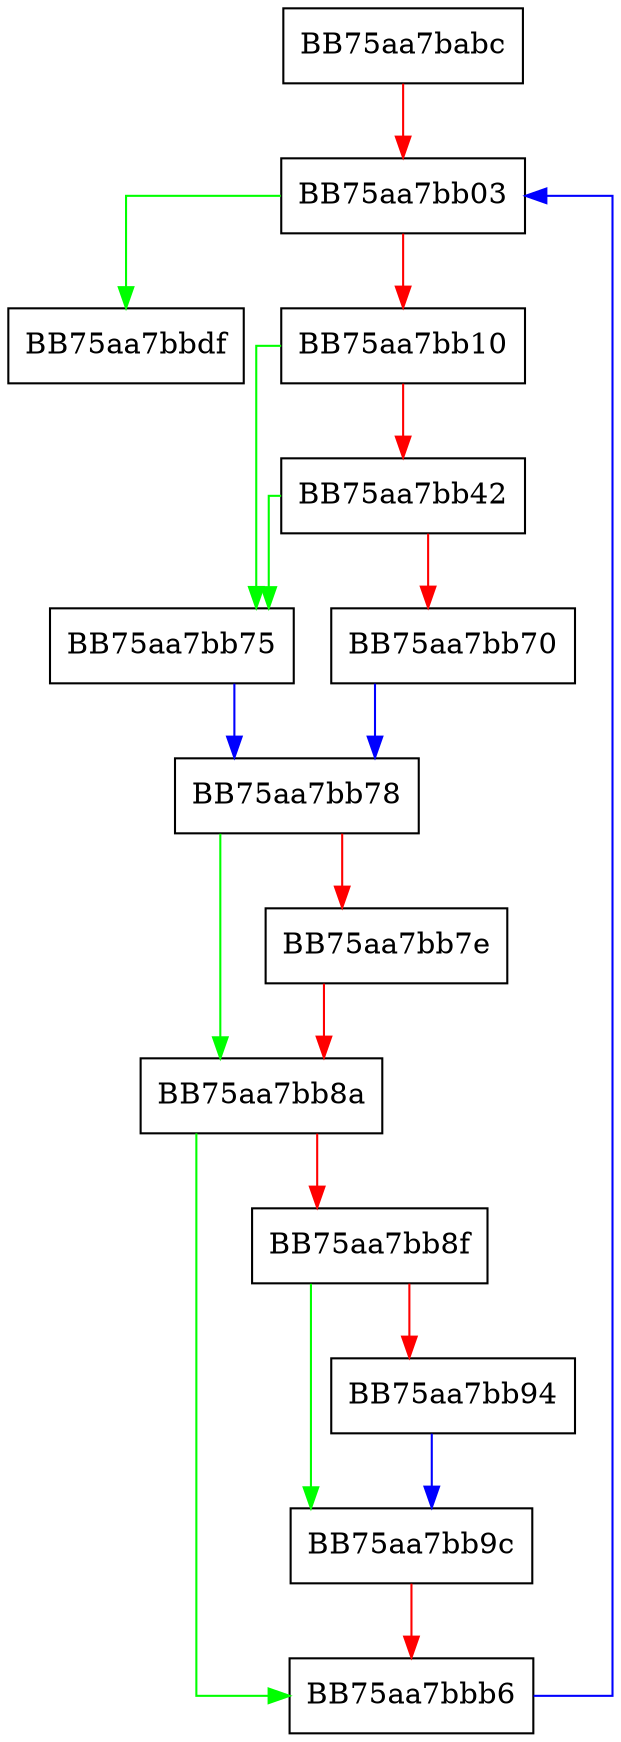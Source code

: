 digraph CDcState {
  node [shape="box"];
  graph [splines=ortho];
  BB75aa7babc -> BB75aa7bb03 [color="red"];
  BB75aa7bb03 -> BB75aa7bbdf [color="green"];
  BB75aa7bb03 -> BB75aa7bb10 [color="red"];
  BB75aa7bb10 -> BB75aa7bb75 [color="green"];
  BB75aa7bb10 -> BB75aa7bb42 [color="red"];
  BB75aa7bb42 -> BB75aa7bb75 [color="green"];
  BB75aa7bb42 -> BB75aa7bb70 [color="red"];
  BB75aa7bb70 -> BB75aa7bb78 [color="blue"];
  BB75aa7bb75 -> BB75aa7bb78 [color="blue"];
  BB75aa7bb78 -> BB75aa7bb8a [color="green"];
  BB75aa7bb78 -> BB75aa7bb7e [color="red"];
  BB75aa7bb7e -> BB75aa7bb8a [color="red"];
  BB75aa7bb8a -> BB75aa7bbb6 [color="green"];
  BB75aa7bb8a -> BB75aa7bb8f [color="red"];
  BB75aa7bb8f -> BB75aa7bb9c [color="green"];
  BB75aa7bb8f -> BB75aa7bb94 [color="red"];
  BB75aa7bb94 -> BB75aa7bb9c [color="blue"];
  BB75aa7bb9c -> BB75aa7bbb6 [color="red"];
  BB75aa7bbb6 -> BB75aa7bb03 [color="blue"];
}